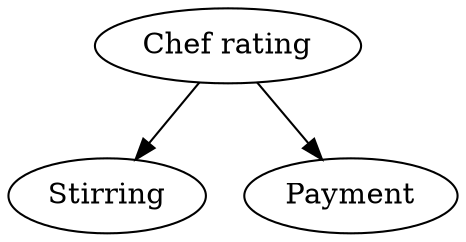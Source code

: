 digraph prediction_failure {
	stirring [label=Stirring]
	payment [label=Payment]
	chef_rating [label="Chef rating"]
	chef_rating -> payment
	chef_rating -> stirring
}
